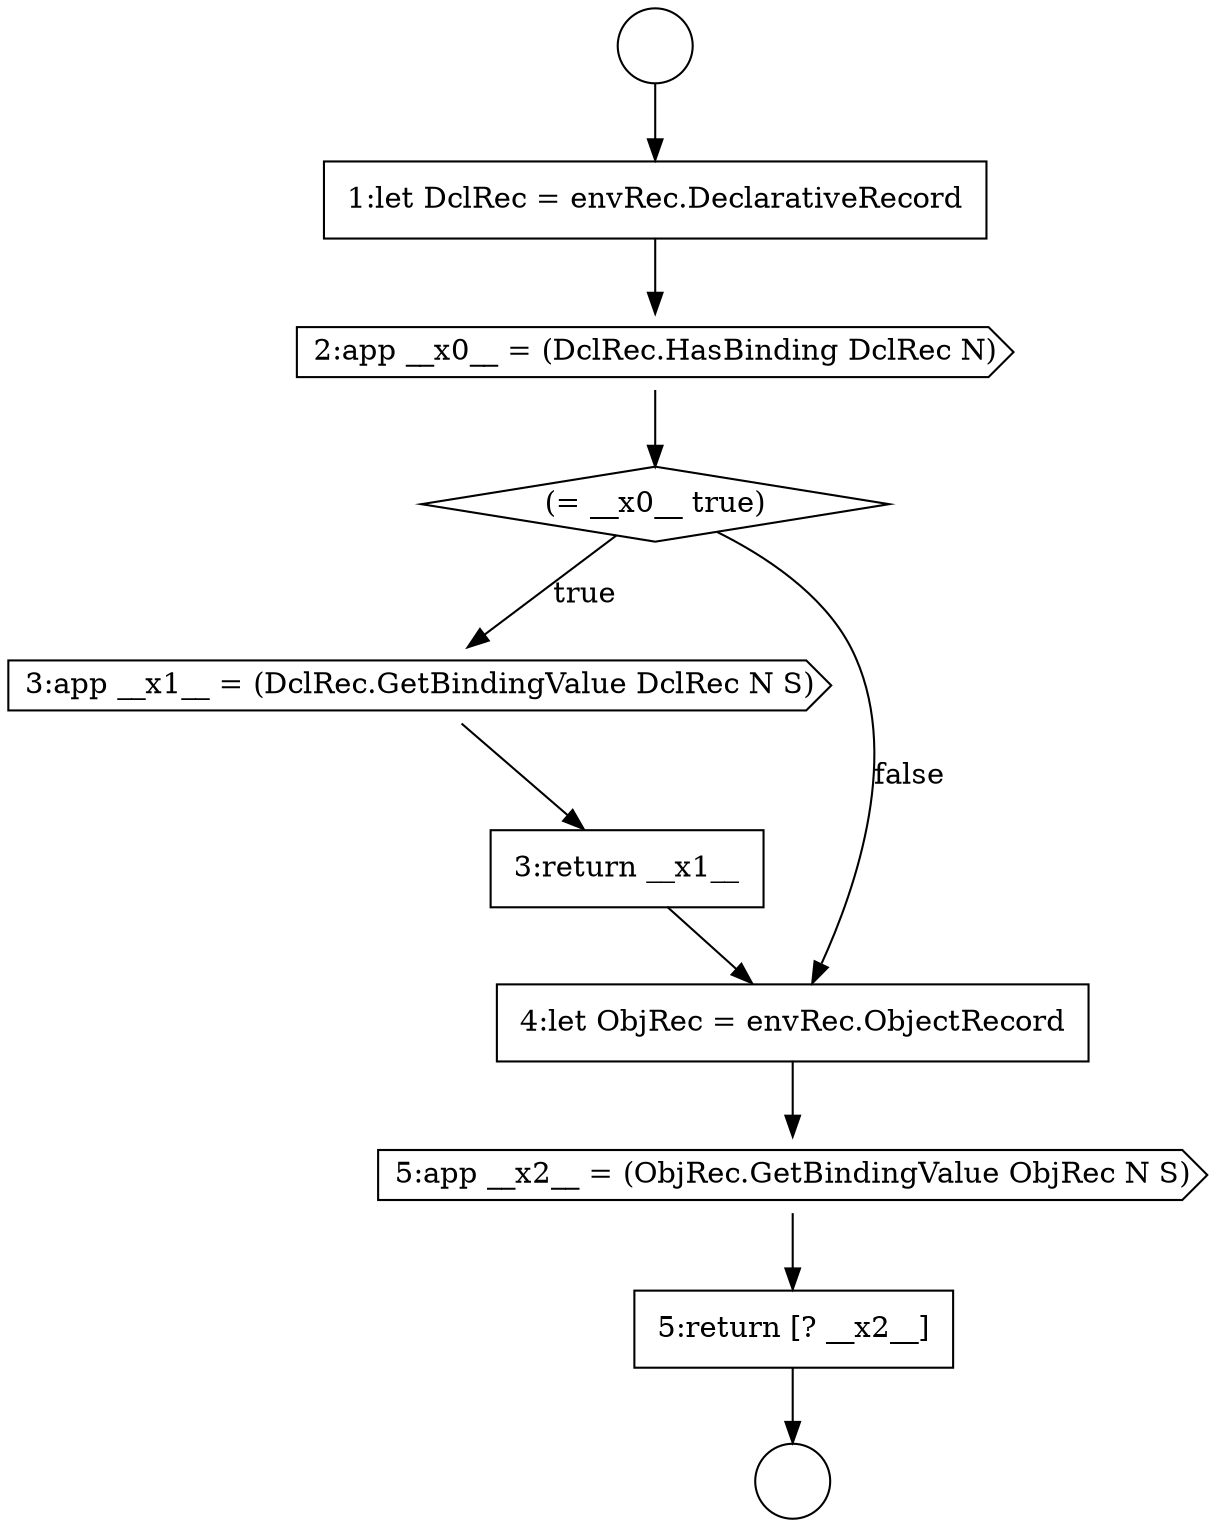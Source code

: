 digraph {
  node1260 [shape=cds, label=<<font color="black">3:app __x1__ = (DclRec.GetBindingValue DclRec N S)</font>> color="black" fillcolor="white" style=filled]
  node1264 [shape=none, margin=0, label=<<font color="black">
    <table border="0" cellborder="1" cellspacing="0" cellpadding="10">
      <tr><td align="left">5:return [? __x2__]</td></tr>
    </table>
  </font>> color="black" fillcolor="white" style=filled]
  node1255 [shape=circle label=" " color="black" fillcolor="white" style=filled]
  node1259 [shape=diamond, label=<<font color="black">(= __x0__ true)</font>> color="black" fillcolor="white" style=filled]
  node1263 [shape=cds, label=<<font color="black">5:app __x2__ = (ObjRec.GetBindingValue ObjRec N S)</font>> color="black" fillcolor="white" style=filled]
  node1256 [shape=circle label=" " color="black" fillcolor="white" style=filled]
  node1258 [shape=cds, label=<<font color="black">2:app __x0__ = (DclRec.HasBinding DclRec N)</font>> color="black" fillcolor="white" style=filled]
  node1262 [shape=none, margin=0, label=<<font color="black">
    <table border="0" cellborder="1" cellspacing="0" cellpadding="10">
      <tr><td align="left">4:let ObjRec = envRec.ObjectRecord</td></tr>
    </table>
  </font>> color="black" fillcolor="white" style=filled]
  node1257 [shape=none, margin=0, label=<<font color="black">
    <table border="0" cellborder="1" cellspacing="0" cellpadding="10">
      <tr><td align="left">1:let DclRec = envRec.DeclarativeRecord</td></tr>
    </table>
  </font>> color="black" fillcolor="white" style=filled]
  node1261 [shape=none, margin=0, label=<<font color="black">
    <table border="0" cellborder="1" cellspacing="0" cellpadding="10">
      <tr><td align="left">3:return __x1__</td></tr>
    </table>
  </font>> color="black" fillcolor="white" style=filled]
  node1263 -> node1264 [ color="black"]
  node1262 -> node1263 [ color="black"]
  node1264 -> node1256 [ color="black"]
  node1259 -> node1260 [label=<<font color="black">true</font>> color="black"]
  node1259 -> node1262 [label=<<font color="black">false</font>> color="black"]
  node1258 -> node1259 [ color="black"]
  node1261 -> node1262 [ color="black"]
  node1255 -> node1257 [ color="black"]
  node1260 -> node1261 [ color="black"]
  node1257 -> node1258 [ color="black"]
}
